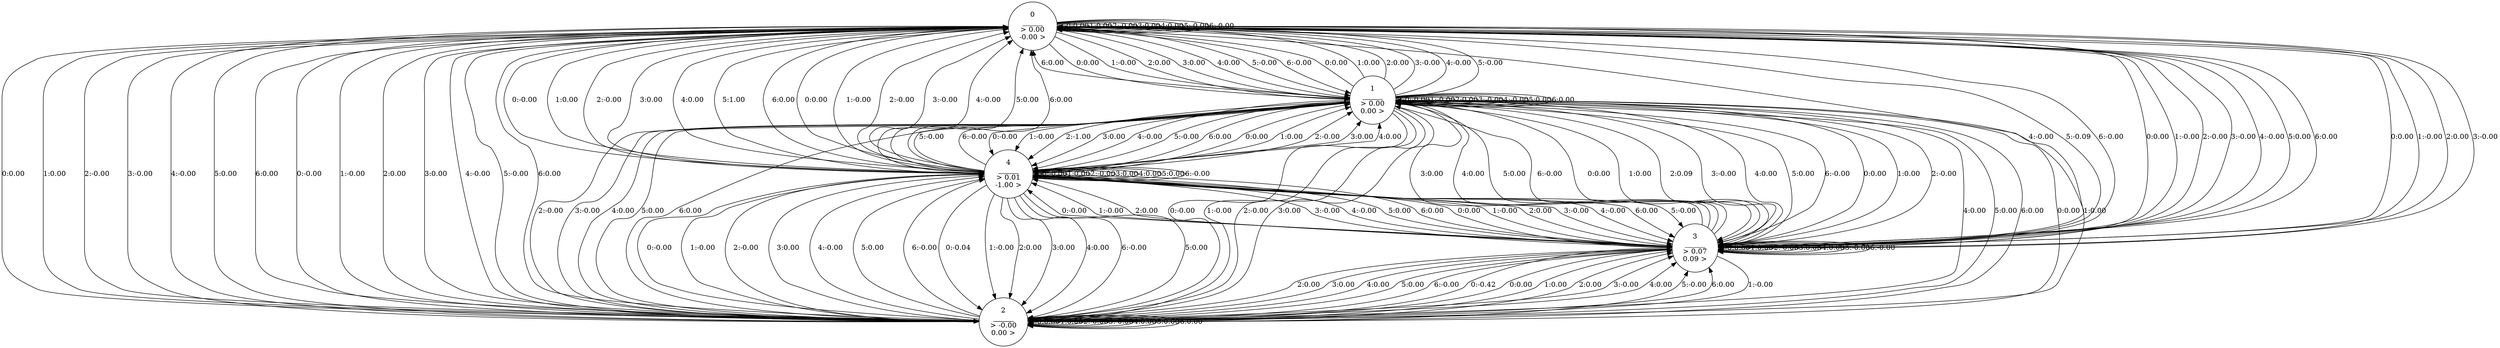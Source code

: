 //MusicWeightedAutomaton.dot
digraph {
	0 [label="0
______
> 0.00
-0.00 >"]
	1 [label="1
______
> 0.00
0.00 >"]
	2 [label="2
______
> -0.00
0.00 >"]
	3 [label="3
______
> 0.07
0.09 >"]
	4 [label="4
______
> 0.01
-1.00 >"]
	0 -> 0 [label="0:0.00"]
	0 -> 1 [label="0:0.00"]
	0 -> 2 [label="0:0.00"]
	0 -> 3 [label="0:0.00"]
	0 -> 4 [label="0:-0.00"]
	1 -> 0 [label="0:0.00"]
	1 -> 1 [label="0:-0.00"]
	1 -> 2 [label="0:-0.00"]
	1 -> 3 [label="0:0.00"]
	1 -> 4 [label="0:-0.00"]
	2 -> 0 [label="0:-0.00"]
	2 -> 1 [label="0:0.00"]
	2 -> 2 [label="0:0.00"]
	2 -> 3 [label="0:0.00"]
	2 -> 4 [label="0:-0.00"]
	3 -> 0 [label="0:0.00"]
	3 -> 1 [label="0:0.00"]
	3 -> 2 [label="0:-0.42"]
	3 -> 3 [label="0:0.00"]
	3 -> 4 [label="0:-0.00"]
	4 -> 0 [label="0:0.00"]
	4 -> 1 [label="0:0.00"]
	4 -> 2 [label="0:-0.04"]
	4 -> 3 [label="0:0.00"]
	4 -> 4 [label="0:-0.00"]
	0 -> 0 [label="1:0.00"]
	0 -> 1 [label="1:-0.00"]
	0 -> 2 [label="1:0.00"]
	0 -> 3 [label="1:-0.00"]
	0 -> 4 [label="1:0.00"]
	1 -> 0 [label="1:0.00"]
	1 -> 1 [label="1:-0.00"]
	1 -> 2 [label="1:-0.00"]
	1 -> 3 [label="1:0.00"]
	1 -> 4 [label="1:-0.00"]
	2 -> 0 [label="1:-0.00"]
	2 -> 1 [label="1:0.00"]
	2 -> 2 [label="1:0.00"]
	2 -> 3 [label="1:0.00"]
	2 -> 4 [label="1:-0.00"]
	3 -> 0 [label="1:-0.00"]
	3 -> 1 [label="1:0.00"]
	3 -> 2 [label="1:-0.00"]
	3 -> 3 [label="1:0.00"]
	3 -> 4 [label="1:-0.00"]
	4 -> 0 [label="1:-0.00"]
	4 -> 1 [label="1:0.00"]
	4 -> 2 [label="1:-0.00"]
	4 -> 3 [label="1:-0.00"]
	4 -> 4 [label="1:0.00"]
	0 -> 0 [label="2:-0.00"]
	0 -> 1 [label="2:0.00"]
	0 -> 2 [label="2:-0.00"]
	0 -> 3 [label="2:0.00"]
	0 -> 4 [label="2:-0.00"]
	1 -> 0 [label="2:0.00"]
	1 -> 1 [label="2:0.00"]
	1 -> 2 [label="2:-0.00"]
	1 -> 3 [label="2:0.09"]
	1 -> 4 [label="2:-1.00"]
	2 -> 0 [label="2:0.00"]
	2 -> 1 [label="2:-0.00"]
	2 -> 2 [label="2:-0.00"]
	2 -> 3 [label="2:0.00"]
	2 -> 4 [label="2:-0.00"]
	3 -> 0 [label="2:-0.00"]
	3 -> 1 [label="2:-0.00"]
	3 -> 2 [label="2:0.00"]
	3 -> 3 [label="2:-0.00"]
	3 -> 4 [label="2:0.00"]
	4 -> 0 [label="2:-0.00"]
	4 -> 1 [label="2:-0.00"]
	4 -> 2 [label="2:0.00"]
	4 -> 3 [label="2:0.00"]
	4 -> 4 [label="2:-0.00"]
	0 -> 0 [label="3:0.00"]
	0 -> 1 [label="3:0.00"]
	0 -> 2 [label="3:-0.00"]
	0 -> 3 [label="3:-0.00"]
	0 -> 4 [label="3:0.00"]
	1 -> 0 [label="3:-0.00"]
	1 -> 1 [label="3:-0.00"]
	1 -> 2 [label="3:0.00"]
	1 -> 3 [label="3:-0.00"]
	1 -> 4 [label="3:0.00"]
	2 -> 0 [label="3:0.00"]
	2 -> 1 [label="3:-0.00"]
	2 -> 2 [label="3:-0.00"]
	2 -> 3 [label="3:-0.00"]
	2 -> 4 [label="3:0.00"]
	3 -> 0 [label="3:-0.00"]
	3 -> 1 [label="3:0.00"]
	3 -> 2 [label="3:0.00"]
	3 -> 3 [label="3:0.00"]
	3 -> 4 [label="3:-0.00"]
	4 -> 0 [label="3:-0.00"]
	4 -> 1 [label="3:0.00"]
	4 -> 2 [label="3:0.00"]
	4 -> 3 [label="3:-0.00"]
	4 -> 4 [label="3:0.00"]
	0 -> 0 [label="4:0.00"]
	0 -> 1 [label="4:0.00"]
	0 -> 2 [label="4:-0.00"]
	0 -> 3 [label="4:-0.00"]
	0 -> 4 [label="4:0.00"]
	1 -> 0 [label="4:-0.00"]
	1 -> 1 [label="4:-0.00"]
	1 -> 2 [label="4:0.00"]
	1 -> 3 [label="4:0.00"]
	1 -> 4 [label="4:-0.00"]
	2 -> 0 [label="4:-0.00"]
	2 -> 1 [label="4:0.00"]
	2 -> 2 [label="4:0.00"]
	2 -> 3 [label="4:0.00"]
	2 -> 4 [label="4:-0.00"]
	3 -> 0 [label="4:-0.00"]
	3 -> 1 [label="4:0.00"]
	3 -> 2 [label="4:0.00"]
	3 -> 3 [label="4:0.00"]
	3 -> 4 [label="4:-0.00"]
	4 -> 0 [label="4:-0.00"]
	4 -> 1 [label="4:0.00"]
	4 -> 2 [label="4:0.00"]
	4 -> 3 [label="4:-0.00"]
	4 -> 4 [label="4:0.00"]
	0 -> 0 [label="5:-0.00"]
	0 -> 1 [label="5:-0.00"]
	0 -> 2 [label="5:0.00"]
	0 -> 3 [label="5:-0.09"]
	0 -> 4 [label="5:1.00"]
	1 -> 0 [label="5:-0.00"]
	1 -> 1 [label="5:0.00"]
	1 -> 2 [label="5:0.00"]
	1 -> 3 [label="5:0.00"]
	1 -> 4 [label="5:-0.00"]
	2 -> 0 [label="5:-0.00"]
	2 -> 1 [label="5:0.00"]
	2 -> 2 [label="5:0.00"]
	2 -> 3 [label="5:-0.00"]
	2 -> 4 [label="5:0.00"]
	3 -> 0 [label="5:0.00"]
	3 -> 1 [label="5:0.00"]
	3 -> 2 [label="5:0.00"]
	3 -> 3 [label="5:-0.00"]
	3 -> 4 [label="5:0.00"]
	4 -> 0 [label="5:0.00"]
	4 -> 1 [label="5:-0.00"]
	4 -> 2 [label="5:0.00"]
	4 -> 3 [label="5:-0.00"]
	4 -> 4 [label="5:0.00"]
	0 -> 0 [label="6:-0.00"]
	0 -> 1 [label="6:-0.00"]
	0 -> 2 [label="6:0.00"]
	0 -> 3 [label="6:-0.00"]
	0 -> 4 [label="6:0.00"]
	1 -> 0 [label="6:0.00"]
	1 -> 1 [label="6:0.00"]
	1 -> 2 [label="6:0.00"]
	1 -> 3 [label="6:-0.00"]
	1 -> 4 [label="6:0.00"]
	2 -> 0 [label="6:0.00"]
	2 -> 1 [label="6:0.00"]
	2 -> 2 [label="6:0.00"]
	2 -> 3 [label="6:0.00"]
	2 -> 4 [label="6:-0.00"]
	3 -> 0 [label="6:0.00"]
	3 -> 1 [label="6:-0.00"]
	3 -> 2 [label="6:-0.00"]
	3 -> 3 [label="6:-0.00"]
	3 -> 4 [label="6:0.00"]
	4 -> 0 [label="6:0.00"]
	4 -> 1 [label="6:-0.00"]
	4 -> 2 [label="6:-0.00"]
	4 -> 3 [label="6:0.00"]
	4 -> 4 [label="6:-0.00"]
}
